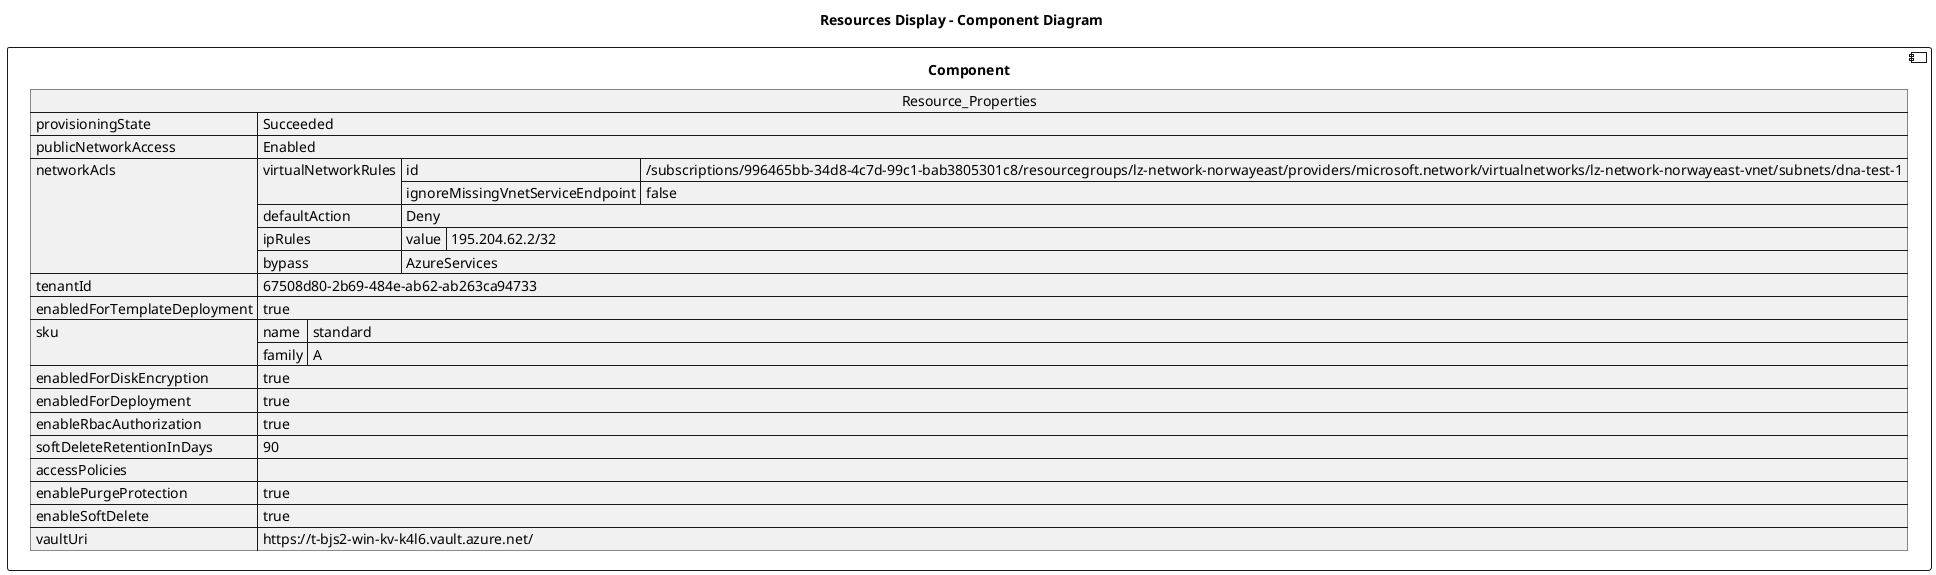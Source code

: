 @startuml

title Resources Display - Component Diagram

component Component {

json  Resource_Properties {
  "provisioningState": "Succeeded",
  "publicNetworkAccess": "Enabled",
  "networkAcls": {
    "virtualNetworkRules": [
      {
        "id": "/subscriptions/996465bb-34d8-4c7d-99c1-bab3805301c8/resourcegroups/lz-network-norwayeast/providers/microsoft.network/virtualnetworks/lz-network-norwayeast-vnet/subnets/dna-test-1",
        "ignoreMissingVnetServiceEndpoint": false
      }
    ],
    "defaultAction": "Deny",
    "ipRules": [
      {
        "value": "195.204.62.2/32"
      }
    ],
    "bypass": "AzureServices"
  },
  "tenantId": "67508d80-2b69-484e-ab62-ab263ca94733",
  "enabledForTemplateDeployment": true,
  "sku": {
    "name": "standard",
    "family": "A"
  },
  "enabledForDiskEncryption": true,
  "enabledForDeployment": true,
  "enableRbacAuthorization": true,
  "softDeleteRetentionInDays": 90,
  "accessPolicies": [],
  "enablePurgeProtection": true,
  "enableSoftDelete": true,
  "vaultUri": "https://t-bjs2-win-kv-k4l6.vault.azure.net/"
}
}
@enduml

